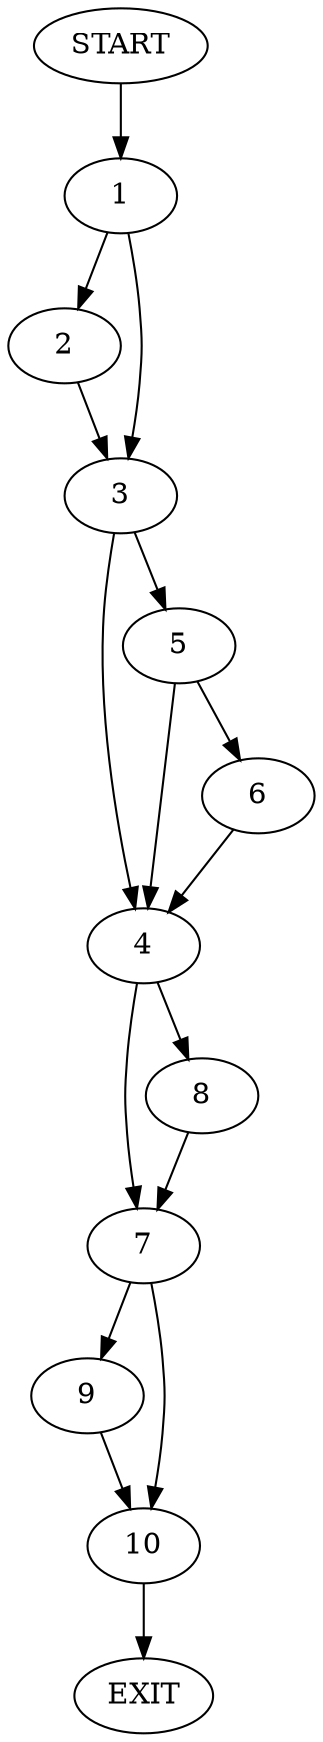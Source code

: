 digraph {
0 [label="START"]
11 [label="EXIT"]
0 -> 1
1 -> 2
1 -> 3
3 -> 4
3 -> 5
2 -> 3
5 -> 6
5 -> 4
4 -> 7
4 -> 8
6 -> 4
7 -> 9
7 -> 10
8 -> 7
9 -> 10
10 -> 11
}
